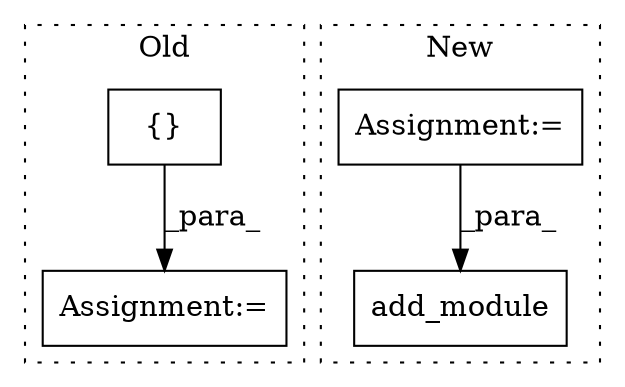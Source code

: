 digraph G {
subgraph cluster0 {
1 [label="{}" a="4" s="2758,2776" l="1,1" shape="box"];
3 [label="Assignment:=" a="7" s="2784,2902" l="70,2" shape="box"];
label = "Old";
style="dotted";
}
subgraph cluster1 {
2 [label="add_module" a="32" s="2616,2643" l="11,1" shape="box"];
4 [label="Assignment:=" a="7" s="1786" l="5" shape="box"];
label = "New";
style="dotted";
}
1 -> 3 [label="_para_"];
4 -> 2 [label="_para_"];
}